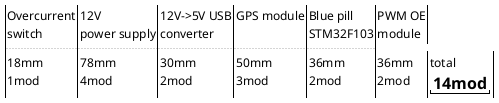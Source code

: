 @startsalt din-placement
{!
  {Overcurrent
  switch} |
  {12V
  power supply} |
  {12V->5V USB
  converter} |
  {GPS module} |
  {Blue pill
  STM32F103} |
  {PWM OE
  module}

  ... | ... | ... | ... | ...

  {18mm
  1mod} |
  {78mm
  4mod} |
  {30mm
  2mod} |
  {50mm
  3mod} |
  {36mm
  2mod} |
  {36mm
  2mod} |
  {total
  "= 14mod"
  }

}
@endsalt